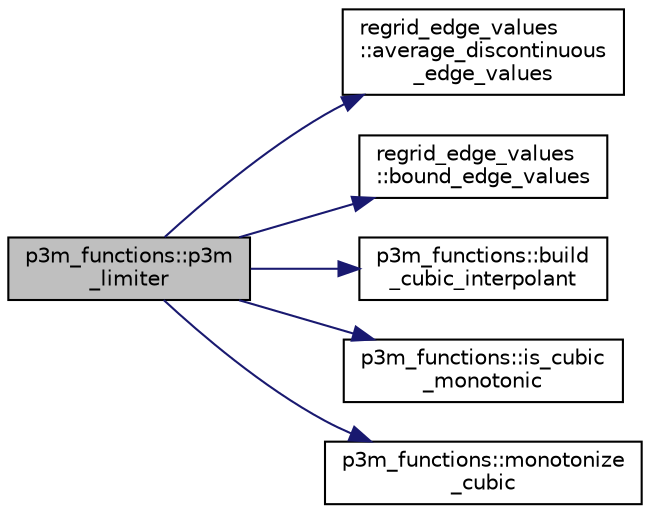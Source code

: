 digraph "p3m_functions::p3m_limiter"
{
 // INTERACTIVE_SVG=YES
 // LATEX_PDF_SIZE
  edge [fontname="Helvetica",fontsize="10",labelfontname="Helvetica",labelfontsize="10"];
  node [fontname="Helvetica",fontsize="10",shape=record];
  rankdir="LR";
  Node1 [label="p3m_functions::p3m\l_limiter",height=0.2,width=0.4,color="black", fillcolor="grey75", style="filled", fontcolor="black",tooltip="Adust a piecewise cubic reconstruction with a limiter that adjusts the edge values and slopes."];
  Node1 -> Node2 [color="midnightblue",fontsize="10",style="solid",fontname="Helvetica"];
  Node2 [label="regrid_edge_values\l::average_discontinuous\l_edge_values",height=0.2,width=0.4,color="black", fillcolor="white", style="filled",URL="$namespaceregrid__edge__values.html#ad43eb7fa3a284e2b33068f47232521ca",tooltip="Replace discontinuous collocated edge values with their average."];
  Node1 -> Node3 [color="midnightblue",fontsize="10",style="solid",fontname="Helvetica"];
  Node3 [label="regrid_edge_values\l::bound_edge_values",height=0.2,width=0.4,color="black", fillcolor="white", style="filled",URL="$namespaceregrid__edge__values.html#aa3c7ea104f554d508b69efd860fc6b10",tooltip="Bound edge values by neighboring cell averages."];
  Node1 -> Node4 [color="midnightblue",fontsize="10",style="solid",fontname="Helvetica"];
  Node4 [label="p3m_functions::build\l_cubic_interpolant",height=0.2,width=0.4,color="black", fillcolor="white", style="filled",URL="$namespacep3m__functions.html#af4668b1791bbeae193f0f301cf101f6b",tooltip="Build cubic interpolant in cell k."];
  Node1 -> Node5 [color="midnightblue",fontsize="10",style="solid",fontname="Helvetica"];
  Node5 [label="p3m_functions::is_cubic\l_monotonic",height=0.2,width=0.4,color="black", fillcolor="white", style="filled",URL="$namespacep3m__functions.html#a2eaa8b32f092bbbb0e2cfcd78b0e700f",tooltip="Check whether the cubic reconstruction in cell k is monotonic."];
  Node1 -> Node6 [color="midnightblue",fontsize="10",style="solid",fontname="Helvetica"];
  Node6 [label="p3m_functions::monotonize\l_cubic",height=0.2,width=0.4,color="black", fillcolor="white", style="filled",URL="$namespacep3m__functions.html#adb96651fe725f11e90dec2b8509989b0",tooltip="Monotonize a cubic curve by modifying the edge slopes."];
}
